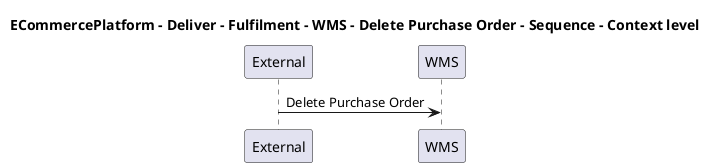 @startuml

title ECommercePlatform - Deliver - Fulfilment - WMS - Delete Purchase Order - Sequence - Context level

participant "External" as C4InterFlow.SoftwareSystems.ExternalSystem
participant "WMS" as ECommercePlatform.Deliver.Fulfilment.SoftwareSystems.WMS

C4InterFlow.SoftwareSystems.ExternalSystem -> ECommercePlatform.Deliver.Fulfilment.SoftwareSystems.WMS : Delete Purchase Order


@enduml
